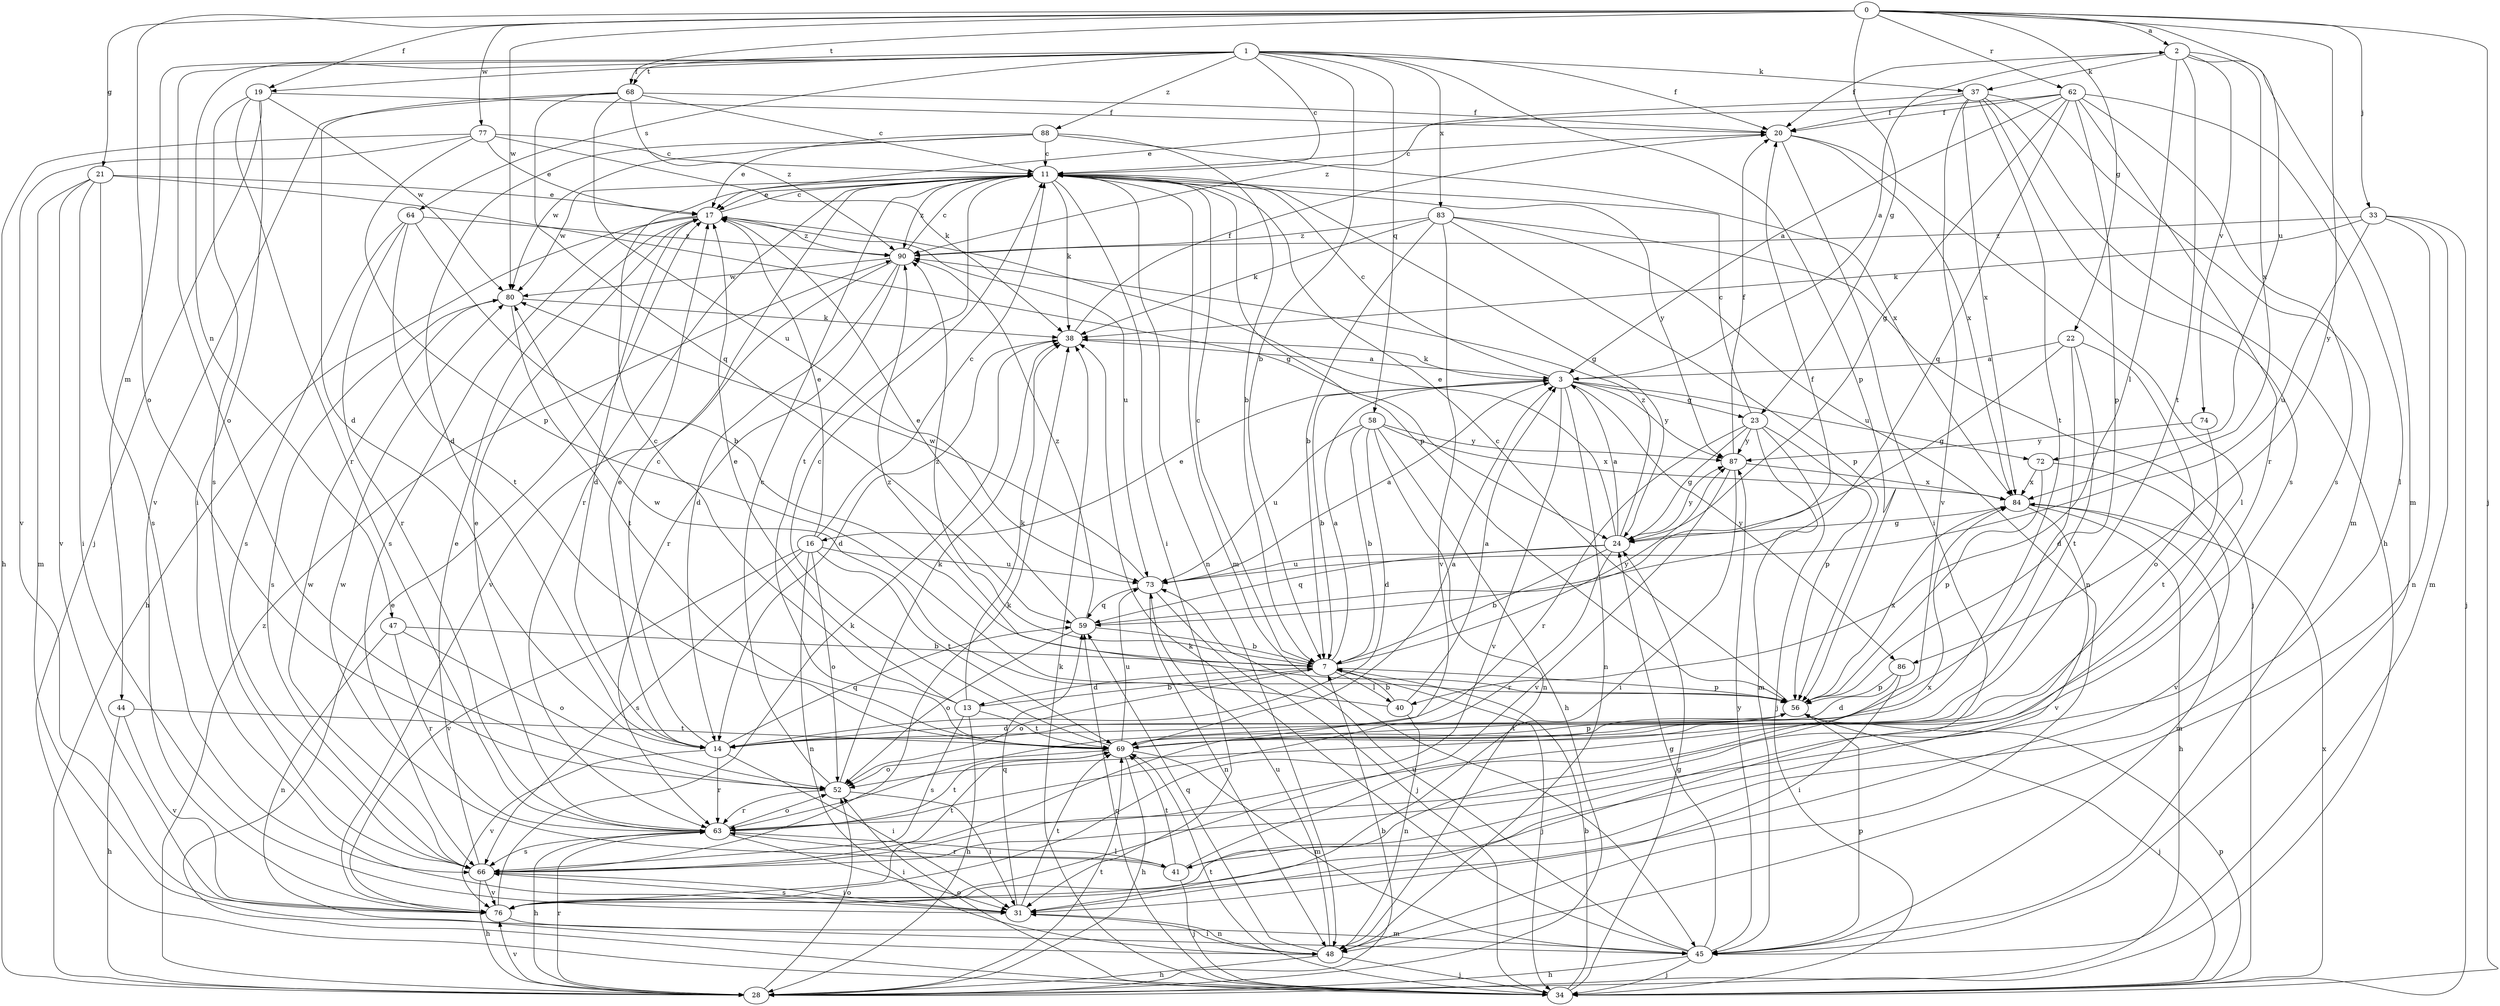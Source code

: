 strict digraph  {
0;
1;
2;
3;
7;
11;
13;
14;
16;
17;
19;
20;
21;
22;
23;
24;
28;
31;
33;
34;
37;
38;
40;
41;
44;
45;
47;
48;
52;
56;
58;
59;
62;
63;
64;
66;
68;
69;
72;
73;
74;
76;
77;
80;
83;
84;
86;
87;
88;
90;
0 -> 2  [label=a];
0 -> 19  [label=f];
0 -> 21  [label=g];
0 -> 22  [label=g];
0 -> 23  [label=g];
0 -> 33  [label=j];
0 -> 34  [label=j];
0 -> 52  [label=o];
0 -> 62  [label=r];
0 -> 68  [label=t];
0 -> 72  [label=u];
0 -> 77  [label=w];
0 -> 80  [label=w];
0 -> 86  [label=y];
1 -> 7  [label=b];
1 -> 11  [label=c];
1 -> 19  [label=f];
1 -> 20  [label=f];
1 -> 37  [label=k];
1 -> 44  [label=m];
1 -> 47  [label=n];
1 -> 52  [label=o];
1 -> 56  [label=p];
1 -> 58  [label=q];
1 -> 64  [label=s];
1 -> 68  [label=t];
1 -> 83  [label=x];
1 -> 88  [label=z];
2 -> 20  [label=f];
2 -> 37  [label=k];
2 -> 40  [label=l];
2 -> 45  [label=m];
2 -> 69  [label=t];
2 -> 74  [label=v];
2 -> 84  [label=x];
3 -> 2  [label=a];
3 -> 7  [label=b];
3 -> 11  [label=c];
3 -> 16  [label=e];
3 -> 23  [label=g];
3 -> 38  [label=k];
3 -> 48  [label=n];
3 -> 72  [label=u];
3 -> 76  [label=v];
3 -> 86  [label=y];
3 -> 87  [label=y];
7 -> 3  [label=a];
7 -> 11  [label=c];
7 -> 13  [label=d];
7 -> 34  [label=j];
7 -> 40  [label=l];
7 -> 52  [label=o];
7 -> 56  [label=p];
7 -> 87  [label=y];
7 -> 90  [label=z];
11 -> 17  [label=e];
11 -> 24  [label=g];
11 -> 31  [label=i];
11 -> 38  [label=k];
11 -> 45  [label=m];
11 -> 48  [label=n];
11 -> 56  [label=p];
11 -> 63  [label=r];
11 -> 69  [label=t];
11 -> 80  [label=w];
11 -> 87  [label=y];
11 -> 90  [label=z];
13 -> 7  [label=b];
13 -> 11  [label=c];
13 -> 17  [label=e];
13 -> 28  [label=h];
13 -> 38  [label=k];
13 -> 66  [label=s];
13 -> 69  [label=t];
14 -> 11  [label=c];
14 -> 17  [label=e];
14 -> 31  [label=i];
14 -> 59  [label=q];
14 -> 63  [label=r];
14 -> 76  [label=v];
16 -> 11  [label=c];
16 -> 17  [label=e];
16 -> 48  [label=n];
16 -> 52  [label=o];
16 -> 66  [label=s];
16 -> 69  [label=t];
16 -> 73  [label=u];
16 -> 76  [label=v];
17 -> 11  [label=c];
17 -> 14  [label=d];
17 -> 28  [label=h];
17 -> 66  [label=s];
17 -> 73  [label=u];
17 -> 90  [label=z];
19 -> 20  [label=f];
19 -> 31  [label=i];
19 -> 34  [label=j];
19 -> 63  [label=r];
19 -> 66  [label=s];
19 -> 80  [label=w];
20 -> 11  [label=c];
20 -> 31  [label=i];
20 -> 41  [label=l];
20 -> 84  [label=x];
21 -> 17  [label=e];
21 -> 24  [label=g];
21 -> 31  [label=i];
21 -> 45  [label=m];
21 -> 66  [label=s];
21 -> 76  [label=v];
22 -> 3  [label=a];
22 -> 14  [label=d];
22 -> 24  [label=g];
22 -> 52  [label=o];
22 -> 69  [label=t];
23 -> 11  [label=c];
23 -> 24  [label=g];
23 -> 34  [label=j];
23 -> 45  [label=m];
23 -> 56  [label=p];
23 -> 63  [label=r];
23 -> 87  [label=y];
24 -> 3  [label=a];
24 -> 7  [label=b];
24 -> 17  [label=e];
24 -> 59  [label=q];
24 -> 63  [label=r];
24 -> 73  [label=u];
24 -> 87  [label=y];
24 -> 90  [label=z];
28 -> 7  [label=b];
28 -> 52  [label=o];
28 -> 63  [label=r];
28 -> 69  [label=t];
28 -> 76  [label=v];
28 -> 90  [label=z];
31 -> 48  [label=n];
31 -> 59  [label=q];
31 -> 66  [label=s];
31 -> 69  [label=t];
33 -> 34  [label=j];
33 -> 38  [label=k];
33 -> 45  [label=m];
33 -> 48  [label=n];
33 -> 73  [label=u];
33 -> 90  [label=z];
34 -> 7  [label=b];
34 -> 17  [label=e];
34 -> 24  [label=g];
34 -> 38  [label=k];
34 -> 52  [label=o];
34 -> 56  [label=p];
34 -> 59  [label=q];
34 -> 69  [label=t];
34 -> 84  [label=x];
37 -> 20  [label=f];
37 -> 28  [label=h];
37 -> 45  [label=m];
37 -> 66  [label=s];
37 -> 69  [label=t];
37 -> 76  [label=v];
37 -> 84  [label=x];
37 -> 90  [label=z];
38 -> 3  [label=a];
38 -> 14  [label=d];
38 -> 20  [label=f];
40 -> 3  [label=a];
40 -> 7  [label=b];
40 -> 48  [label=n];
40 -> 80  [label=w];
41 -> 34  [label=j];
41 -> 63  [label=r];
41 -> 69  [label=t];
41 -> 80  [label=w];
41 -> 84  [label=x];
44 -> 28  [label=h];
44 -> 69  [label=t];
44 -> 76  [label=v];
45 -> 24  [label=g];
45 -> 28  [label=h];
45 -> 34  [label=j];
45 -> 38  [label=k];
45 -> 56  [label=p];
45 -> 73  [label=u];
45 -> 87  [label=y];
47 -> 7  [label=b];
47 -> 48  [label=n];
47 -> 52  [label=o];
47 -> 63  [label=r];
48 -> 28  [label=h];
48 -> 31  [label=i];
48 -> 34  [label=j];
48 -> 59  [label=q];
48 -> 73  [label=u];
52 -> 11  [label=c];
52 -> 31  [label=i];
52 -> 38  [label=k];
52 -> 63  [label=r];
56 -> 11  [label=c];
56 -> 14  [label=d];
56 -> 34  [label=j];
56 -> 69  [label=t];
56 -> 84  [label=x];
56 -> 90  [label=z];
58 -> 7  [label=b];
58 -> 14  [label=d];
58 -> 28  [label=h];
58 -> 48  [label=n];
58 -> 73  [label=u];
58 -> 84  [label=x];
58 -> 87  [label=y];
59 -> 7  [label=b];
59 -> 17  [label=e];
59 -> 20  [label=f];
59 -> 52  [label=o];
59 -> 90  [label=z];
62 -> 3  [label=a];
62 -> 17  [label=e];
62 -> 20  [label=f];
62 -> 24  [label=g];
62 -> 41  [label=l];
62 -> 56  [label=p];
62 -> 59  [label=q];
62 -> 63  [label=r];
62 -> 66  [label=s];
63 -> 17  [label=e];
63 -> 28  [label=h];
63 -> 31  [label=i];
63 -> 41  [label=l];
63 -> 52  [label=o];
63 -> 66  [label=s];
63 -> 69  [label=t];
64 -> 7  [label=b];
64 -> 63  [label=r];
64 -> 66  [label=s];
64 -> 69  [label=t];
64 -> 90  [label=z];
66 -> 17  [label=e];
66 -> 28  [label=h];
66 -> 31  [label=i];
66 -> 38  [label=k];
66 -> 69  [label=t];
66 -> 76  [label=v];
66 -> 80  [label=w];
68 -> 11  [label=c];
68 -> 14  [label=d];
68 -> 20  [label=f];
68 -> 59  [label=q];
68 -> 73  [label=u];
68 -> 76  [label=v];
68 -> 90  [label=z];
69 -> 3  [label=a];
69 -> 11  [label=c];
69 -> 28  [label=h];
69 -> 45  [label=m];
69 -> 52  [label=o];
69 -> 56  [label=p];
69 -> 73  [label=u];
72 -> 56  [label=p];
72 -> 76  [label=v];
72 -> 84  [label=x];
73 -> 3  [label=a];
73 -> 34  [label=j];
73 -> 48  [label=n];
73 -> 59  [label=q];
73 -> 80  [label=w];
74 -> 69  [label=t];
74 -> 87  [label=y];
76 -> 38  [label=k];
76 -> 45  [label=m];
77 -> 11  [label=c];
77 -> 17  [label=e];
77 -> 28  [label=h];
77 -> 38  [label=k];
77 -> 56  [label=p];
77 -> 76  [label=v];
80 -> 38  [label=k];
80 -> 66  [label=s];
80 -> 69  [label=t];
83 -> 7  [label=b];
83 -> 34  [label=j];
83 -> 38  [label=k];
83 -> 48  [label=n];
83 -> 56  [label=p];
83 -> 76  [label=v];
83 -> 90  [label=z];
84 -> 24  [label=g];
84 -> 28  [label=h];
84 -> 45  [label=m];
84 -> 76  [label=v];
86 -> 14  [label=d];
86 -> 31  [label=i];
86 -> 56  [label=p];
87 -> 20  [label=f];
87 -> 31  [label=i];
87 -> 76  [label=v];
87 -> 84  [label=x];
88 -> 7  [label=b];
88 -> 11  [label=c];
88 -> 14  [label=d];
88 -> 17  [label=e];
88 -> 80  [label=w];
88 -> 84  [label=x];
90 -> 11  [label=c];
90 -> 14  [label=d];
90 -> 63  [label=r];
90 -> 76  [label=v];
90 -> 80  [label=w];
}
